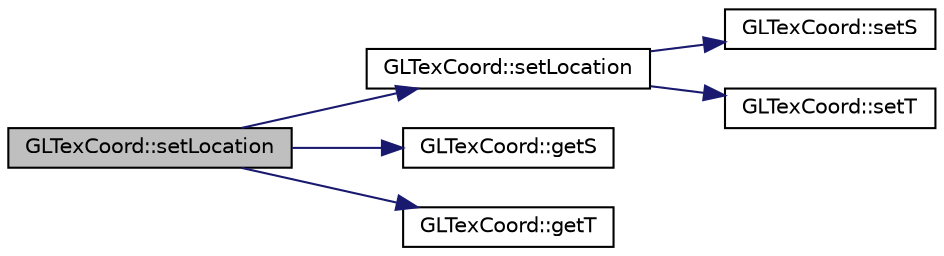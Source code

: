 digraph "GLTexCoord::setLocation"
{
  edge [fontname="Helvetica",fontsize="10",labelfontname="Helvetica",labelfontsize="10"];
  node [fontname="Helvetica",fontsize="10",shape=record];
  rankdir="LR";
  Node1 [label="GLTexCoord::setLocation",height=0.2,width=0.4,color="black", fillcolor="grey75", style="filled", fontcolor="black"];
  Node1 -> Node2 [color="midnightblue",fontsize="10",style="solid",fontname="Helvetica"];
  Node2 [label="GLTexCoord::setLocation",height=0.2,width=0.4,color="black", fillcolor="white", style="filled",URL="$class_g_l_tex_coord.html#a7fc21b6e9c475f08c84344af9e563c81"];
  Node2 -> Node3 [color="midnightblue",fontsize="10",style="solid",fontname="Helvetica"];
  Node3 [label="GLTexCoord::setS",height=0.2,width=0.4,color="black", fillcolor="white", style="filled",URL="$class_g_l_tex_coord.html#a9f1d6f2f75f450779dce7467c15847c8"];
  Node2 -> Node4 [color="midnightblue",fontsize="10",style="solid",fontname="Helvetica"];
  Node4 [label="GLTexCoord::setT",height=0.2,width=0.4,color="black", fillcolor="white", style="filled",URL="$class_g_l_tex_coord.html#a5c8f7b4360628aa2d51bf46bc91e1e86"];
  Node1 -> Node5 [color="midnightblue",fontsize="10",style="solid",fontname="Helvetica"];
  Node5 [label="GLTexCoord::getS",height=0.2,width=0.4,color="black", fillcolor="white", style="filled",URL="$class_g_l_tex_coord.html#a65f4ca4de11c47c92ae6800367dd7e83"];
  Node1 -> Node6 [color="midnightblue",fontsize="10",style="solid",fontname="Helvetica"];
  Node6 [label="GLTexCoord::getT",height=0.2,width=0.4,color="black", fillcolor="white", style="filled",URL="$class_g_l_tex_coord.html#a41b2a4ce2966317a8bbb15fd31732fe5"];
}
